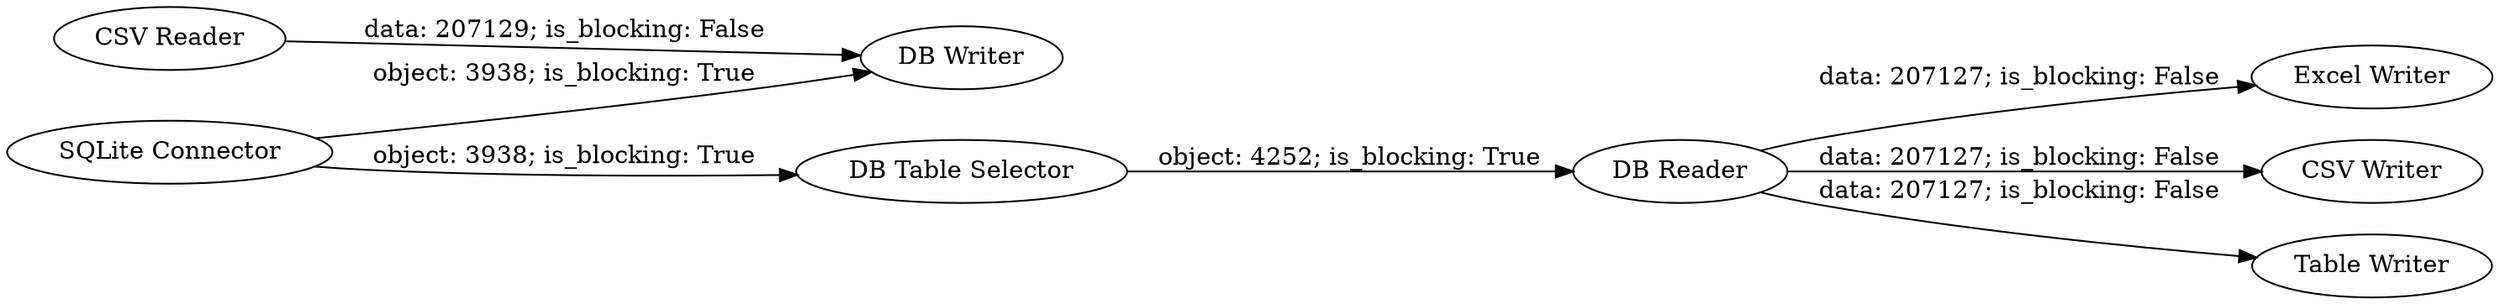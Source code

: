 digraph {
	"-5332059070954323531_2" [label="CSV Reader"]
	"-5332059070954323531_3" [label="DB Writer"]
	"-5332059070954323531_1" [label="SQLite Connector"]
	"-5332059070954323531_5" [label="DB Table Selector"]
	"-5332059070954323531_6" [label="Excel Writer"]
	"-5332059070954323531_4" [label="DB Reader"]
	"-5332059070954323531_8" [label="CSV Writer"]
	"-5332059070954323531_7" [label="Table Writer"]
	"-5332059070954323531_5" -> "-5332059070954323531_4" [label="object: 4252; is_blocking: True"]
	"-5332059070954323531_2" -> "-5332059070954323531_3" [label="data: 207129; is_blocking: False"]
	"-5332059070954323531_4" -> "-5332059070954323531_8" [label="data: 207127; is_blocking: False"]
	"-5332059070954323531_4" -> "-5332059070954323531_7" [label="data: 207127; is_blocking: False"]
	"-5332059070954323531_4" -> "-5332059070954323531_6" [label="data: 207127; is_blocking: False"]
	"-5332059070954323531_1" -> "-5332059070954323531_5" [label="object: 3938; is_blocking: True"]
	"-5332059070954323531_1" -> "-5332059070954323531_3" [label="object: 3938; is_blocking: True"]
	rankdir=LR
}
